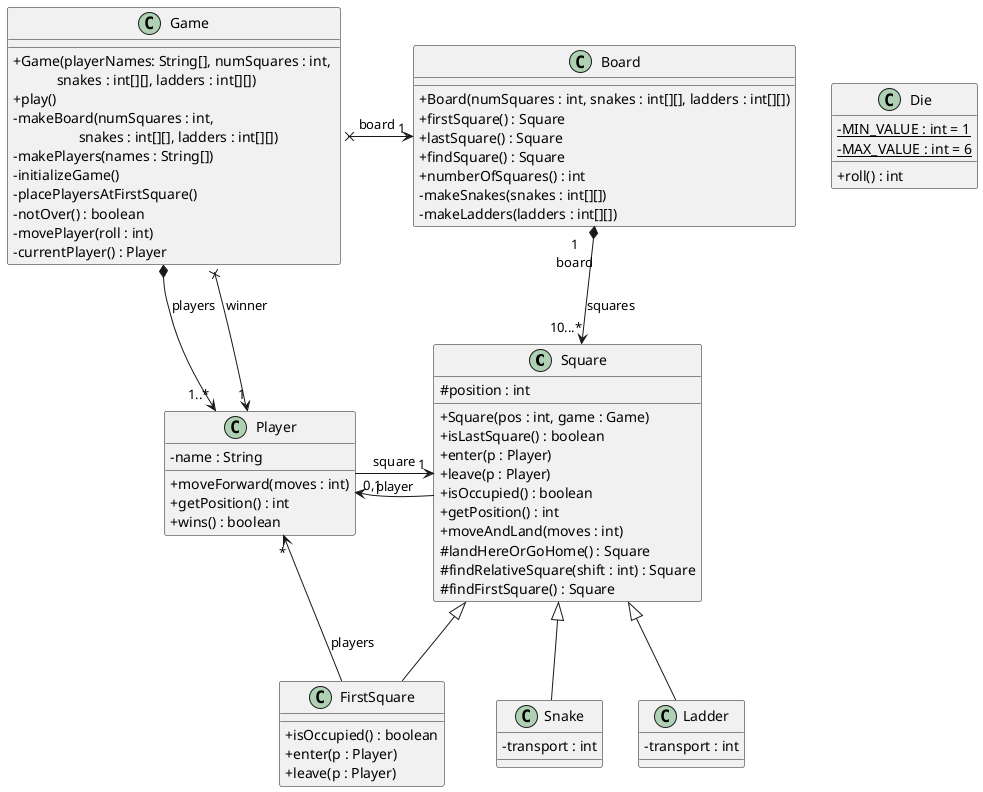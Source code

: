 @startuml 
skinparam classAttributeIconSize 0
' this is to use the standard notation for public, protected, private
'skinparam linetype polyline
' this draws composition and association lines as straight segments, not curves

class Square {
    # position : int
    + Square(pos : int, game : Game)
    + isLastSquare() : boolean
    + enter(p : Player)
    + leave(p : Player)
    + isOccupied() : boolean
    + getPosition() : int
    + moveAndLand(moves : int)
    # landHereOrGoHome() : Square
    # findRelativeSquare(shift : int) : Square
    # findFirstSquare() : Square
}

class Player {
- name : String
+ moveForward(moves : int)
+ getPosition() : int
+ wins() : boolean
}

class Game {
    + Game(playerNames: String[], numSquares : int, \n\t    snakes : int[][], ladders : int[][])
    + play()
    - makeBoard(numSquares : int, \n\t\t  snakes : int[][], ladders : int[][])
    - makePlayers(names : String[])
    - initializeGame()
    - placePlayersAtFirstSquare()
    - notOver() : boolean
    - movePlayer(roll : int)
    - currentPlayer() : Player
}

class Board {
    + Board(numSquares : int, snakes : int[][], ladders : int[][])
    + firstSquare() : Square
    + lastSquare() : Square
    + findSquare() : Square
    + numberOfSquares() : int
    - makeSnakes(snakes : int[][])
    - makeLadders(ladders : int[][])
}

class Die {
    - {static} MIN_VALUE : int = 1
    - {static} MAX_VALUE : int = 6
    + roll() : int
}

class Snake extends Square {
    - transport : int
}

class Ladder extends Square {
    - transport : int
}

class FirstSquare extends Square {
    + isOccupied() : boolean
    + enter(p : Player)
    + leave(p : Player)
}

'associations
Game x--right--> "1" Board : board
Board "1\nboard" *-down-> "10...*" Square : squares
Game *-down-> "1..*" Player : players
Game x-down-> "1" Player : winner
Square -left-> "0,1" Player : player
Player -right-> "1" Square : square
FirstSquare -left-> "*" Player : players
@enduml